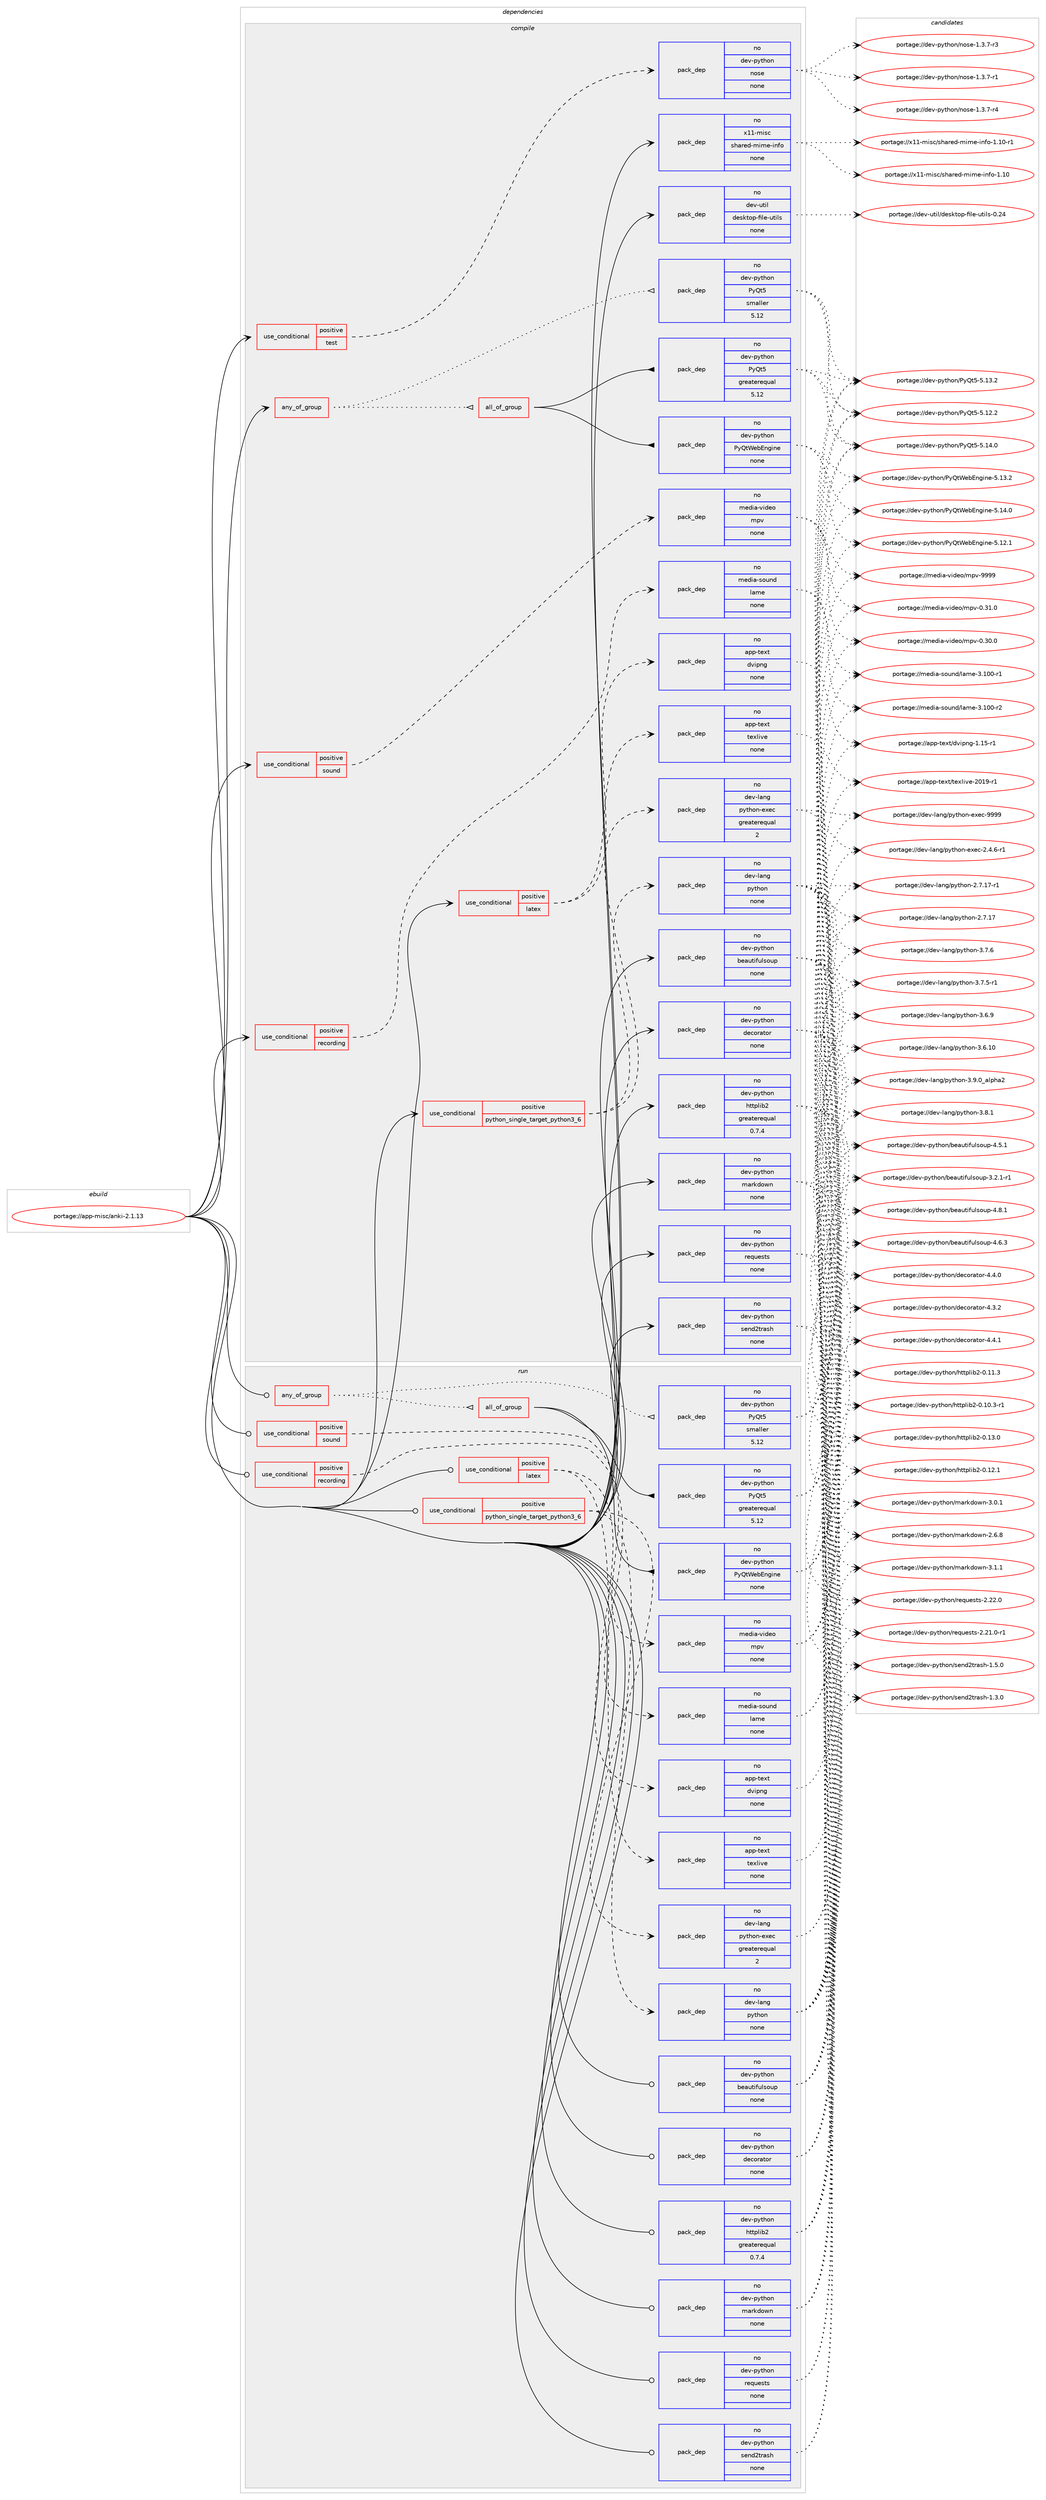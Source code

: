 digraph prolog {

# *************
# Graph options
# *************

newrank=true;
concentrate=true;
compound=true;
graph [rankdir=LR,fontname=Helvetica,fontsize=10,ranksep=1.5];#, ranksep=2.5, nodesep=0.2];
edge  [arrowhead=vee];
node  [fontname=Helvetica,fontsize=10];

# **********
# The ebuild
# **********

subgraph cluster_leftcol {
color=gray;
label=<<i>ebuild</i>>;
id [label="portage://app-misc/anki-2.1.13", color=red, width=4, href="../app-misc/anki-2.1.13.svg"];
}

# ****************
# The dependencies
# ****************

subgraph cluster_midcol {
color=gray;
label=<<i>dependencies</i>>;
subgraph cluster_compile {
fillcolor="#eeeeee";
style=filled;
label=<<i>compile</i>>;
subgraph any7938 {
dependency613610 [label=<<TABLE BORDER="0" CELLBORDER="1" CELLSPACING="0" CELLPADDING="4"><TR><TD CELLPADDING="10">any_of_group</TD></TR></TABLE>>, shape=none, color=red];subgraph all279 {
dependency613611 [label=<<TABLE BORDER="0" CELLBORDER="1" CELLSPACING="0" CELLPADDING="4"><TR><TD CELLPADDING="10">all_of_group</TD></TR></TABLE>>, shape=none, color=red];subgraph pack461697 {
dependency613612 [label=<<TABLE BORDER="0" CELLBORDER="1" CELLSPACING="0" CELLPADDING="4" WIDTH="220"><TR><TD ROWSPAN="6" CELLPADDING="30">pack_dep</TD></TR><TR><TD WIDTH="110">no</TD></TR><TR><TD>dev-python</TD></TR><TR><TD>PyQt5</TD></TR><TR><TD>greaterequal</TD></TR><TR><TD>5.12</TD></TR></TABLE>>, shape=none, color=blue];
}
dependency613611:e -> dependency613612:w [weight=20,style="solid",arrowhead="inv"];
subgraph pack461698 {
dependency613613 [label=<<TABLE BORDER="0" CELLBORDER="1" CELLSPACING="0" CELLPADDING="4" WIDTH="220"><TR><TD ROWSPAN="6" CELLPADDING="30">pack_dep</TD></TR><TR><TD WIDTH="110">no</TD></TR><TR><TD>dev-python</TD></TR><TR><TD>PyQtWebEngine</TD></TR><TR><TD>none</TD></TR><TR><TD></TD></TR></TABLE>>, shape=none, color=blue];
}
dependency613611:e -> dependency613613:w [weight=20,style="solid",arrowhead="inv"];
}
dependency613610:e -> dependency613611:w [weight=20,style="dotted",arrowhead="oinv"];
subgraph pack461699 {
dependency613614 [label=<<TABLE BORDER="0" CELLBORDER="1" CELLSPACING="0" CELLPADDING="4" WIDTH="220"><TR><TD ROWSPAN="6" CELLPADDING="30">pack_dep</TD></TR><TR><TD WIDTH="110">no</TD></TR><TR><TD>dev-python</TD></TR><TR><TD>PyQt5</TD></TR><TR><TD>smaller</TD></TR><TR><TD>5.12</TD></TR></TABLE>>, shape=none, color=blue];
}
dependency613610:e -> dependency613614:w [weight=20,style="dotted",arrowhead="oinv"];
}
id:e -> dependency613610:w [weight=20,style="solid",arrowhead="vee"];
subgraph cond143699 {
dependency613615 [label=<<TABLE BORDER="0" CELLBORDER="1" CELLSPACING="0" CELLPADDING="4"><TR><TD ROWSPAN="3" CELLPADDING="10">use_conditional</TD></TR><TR><TD>positive</TD></TR><TR><TD>latex</TD></TR></TABLE>>, shape=none, color=red];
subgraph pack461700 {
dependency613616 [label=<<TABLE BORDER="0" CELLBORDER="1" CELLSPACING="0" CELLPADDING="4" WIDTH="220"><TR><TD ROWSPAN="6" CELLPADDING="30">pack_dep</TD></TR><TR><TD WIDTH="110">no</TD></TR><TR><TD>app-text</TD></TR><TR><TD>texlive</TD></TR><TR><TD>none</TD></TR><TR><TD></TD></TR></TABLE>>, shape=none, color=blue];
}
dependency613615:e -> dependency613616:w [weight=20,style="dashed",arrowhead="vee"];
subgraph pack461701 {
dependency613617 [label=<<TABLE BORDER="0" CELLBORDER="1" CELLSPACING="0" CELLPADDING="4" WIDTH="220"><TR><TD ROWSPAN="6" CELLPADDING="30">pack_dep</TD></TR><TR><TD WIDTH="110">no</TD></TR><TR><TD>app-text</TD></TR><TR><TD>dvipng</TD></TR><TR><TD>none</TD></TR><TR><TD></TD></TR></TABLE>>, shape=none, color=blue];
}
dependency613615:e -> dependency613617:w [weight=20,style="dashed",arrowhead="vee"];
}
id:e -> dependency613615:w [weight=20,style="solid",arrowhead="vee"];
subgraph cond143700 {
dependency613618 [label=<<TABLE BORDER="0" CELLBORDER="1" CELLSPACING="0" CELLPADDING="4"><TR><TD ROWSPAN="3" CELLPADDING="10">use_conditional</TD></TR><TR><TD>positive</TD></TR><TR><TD>python_single_target_python3_6</TD></TR></TABLE>>, shape=none, color=red];
subgraph pack461702 {
dependency613619 [label=<<TABLE BORDER="0" CELLBORDER="1" CELLSPACING="0" CELLPADDING="4" WIDTH="220"><TR><TD ROWSPAN="6" CELLPADDING="30">pack_dep</TD></TR><TR><TD WIDTH="110">no</TD></TR><TR><TD>dev-lang</TD></TR><TR><TD>python</TD></TR><TR><TD>none</TD></TR><TR><TD></TD></TR></TABLE>>, shape=none, color=blue];
}
dependency613618:e -> dependency613619:w [weight=20,style="dashed",arrowhead="vee"];
subgraph pack461703 {
dependency613620 [label=<<TABLE BORDER="0" CELLBORDER="1" CELLSPACING="0" CELLPADDING="4" WIDTH="220"><TR><TD ROWSPAN="6" CELLPADDING="30">pack_dep</TD></TR><TR><TD WIDTH="110">no</TD></TR><TR><TD>dev-lang</TD></TR><TR><TD>python-exec</TD></TR><TR><TD>greaterequal</TD></TR><TR><TD>2</TD></TR></TABLE>>, shape=none, color=blue];
}
dependency613618:e -> dependency613620:w [weight=20,style="dashed",arrowhead="vee"];
}
id:e -> dependency613618:w [weight=20,style="solid",arrowhead="vee"];
subgraph cond143701 {
dependency613621 [label=<<TABLE BORDER="0" CELLBORDER="1" CELLSPACING="0" CELLPADDING="4"><TR><TD ROWSPAN="3" CELLPADDING="10">use_conditional</TD></TR><TR><TD>positive</TD></TR><TR><TD>recording</TD></TR></TABLE>>, shape=none, color=red];
subgraph pack461704 {
dependency613622 [label=<<TABLE BORDER="0" CELLBORDER="1" CELLSPACING="0" CELLPADDING="4" WIDTH="220"><TR><TD ROWSPAN="6" CELLPADDING="30">pack_dep</TD></TR><TR><TD WIDTH="110">no</TD></TR><TR><TD>media-sound</TD></TR><TR><TD>lame</TD></TR><TR><TD>none</TD></TR><TR><TD></TD></TR></TABLE>>, shape=none, color=blue];
}
dependency613621:e -> dependency613622:w [weight=20,style="dashed",arrowhead="vee"];
}
id:e -> dependency613621:w [weight=20,style="solid",arrowhead="vee"];
subgraph cond143702 {
dependency613623 [label=<<TABLE BORDER="0" CELLBORDER="1" CELLSPACING="0" CELLPADDING="4"><TR><TD ROWSPAN="3" CELLPADDING="10">use_conditional</TD></TR><TR><TD>positive</TD></TR><TR><TD>sound</TD></TR></TABLE>>, shape=none, color=red];
subgraph pack461705 {
dependency613624 [label=<<TABLE BORDER="0" CELLBORDER="1" CELLSPACING="0" CELLPADDING="4" WIDTH="220"><TR><TD ROWSPAN="6" CELLPADDING="30">pack_dep</TD></TR><TR><TD WIDTH="110">no</TD></TR><TR><TD>media-video</TD></TR><TR><TD>mpv</TD></TR><TR><TD>none</TD></TR><TR><TD></TD></TR></TABLE>>, shape=none, color=blue];
}
dependency613623:e -> dependency613624:w [weight=20,style="dashed",arrowhead="vee"];
}
id:e -> dependency613623:w [weight=20,style="solid",arrowhead="vee"];
subgraph cond143703 {
dependency613625 [label=<<TABLE BORDER="0" CELLBORDER="1" CELLSPACING="0" CELLPADDING="4"><TR><TD ROWSPAN="3" CELLPADDING="10">use_conditional</TD></TR><TR><TD>positive</TD></TR><TR><TD>test</TD></TR></TABLE>>, shape=none, color=red];
subgraph pack461706 {
dependency613626 [label=<<TABLE BORDER="0" CELLBORDER="1" CELLSPACING="0" CELLPADDING="4" WIDTH="220"><TR><TD ROWSPAN="6" CELLPADDING="30">pack_dep</TD></TR><TR><TD WIDTH="110">no</TD></TR><TR><TD>dev-python</TD></TR><TR><TD>nose</TD></TR><TR><TD>none</TD></TR><TR><TD></TD></TR></TABLE>>, shape=none, color=blue];
}
dependency613625:e -> dependency613626:w [weight=20,style="dashed",arrowhead="vee"];
}
id:e -> dependency613625:w [weight=20,style="solid",arrowhead="vee"];
subgraph pack461707 {
dependency613627 [label=<<TABLE BORDER="0" CELLBORDER="1" CELLSPACING="0" CELLPADDING="4" WIDTH="220"><TR><TD ROWSPAN="6" CELLPADDING="30">pack_dep</TD></TR><TR><TD WIDTH="110">no</TD></TR><TR><TD>dev-python</TD></TR><TR><TD>beautifulsoup</TD></TR><TR><TD>none</TD></TR><TR><TD></TD></TR></TABLE>>, shape=none, color=blue];
}
id:e -> dependency613627:w [weight=20,style="solid",arrowhead="vee"];
subgraph pack461708 {
dependency613628 [label=<<TABLE BORDER="0" CELLBORDER="1" CELLSPACING="0" CELLPADDING="4" WIDTH="220"><TR><TD ROWSPAN="6" CELLPADDING="30">pack_dep</TD></TR><TR><TD WIDTH="110">no</TD></TR><TR><TD>dev-python</TD></TR><TR><TD>decorator</TD></TR><TR><TD>none</TD></TR><TR><TD></TD></TR></TABLE>>, shape=none, color=blue];
}
id:e -> dependency613628:w [weight=20,style="solid",arrowhead="vee"];
subgraph pack461709 {
dependency613629 [label=<<TABLE BORDER="0" CELLBORDER="1" CELLSPACING="0" CELLPADDING="4" WIDTH="220"><TR><TD ROWSPAN="6" CELLPADDING="30">pack_dep</TD></TR><TR><TD WIDTH="110">no</TD></TR><TR><TD>dev-python</TD></TR><TR><TD>httplib2</TD></TR><TR><TD>greaterequal</TD></TR><TR><TD>0.7.4</TD></TR></TABLE>>, shape=none, color=blue];
}
id:e -> dependency613629:w [weight=20,style="solid",arrowhead="vee"];
subgraph pack461710 {
dependency613630 [label=<<TABLE BORDER="0" CELLBORDER="1" CELLSPACING="0" CELLPADDING="4" WIDTH="220"><TR><TD ROWSPAN="6" CELLPADDING="30">pack_dep</TD></TR><TR><TD WIDTH="110">no</TD></TR><TR><TD>dev-python</TD></TR><TR><TD>markdown</TD></TR><TR><TD>none</TD></TR><TR><TD></TD></TR></TABLE>>, shape=none, color=blue];
}
id:e -> dependency613630:w [weight=20,style="solid",arrowhead="vee"];
subgraph pack461711 {
dependency613631 [label=<<TABLE BORDER="0" CELLBORDER="1" CELLSPACING="0" CELLPADDING="4" WIDTH="220"><TR><TD ROWSPAN="6" CELLPADDING="30">pack_dep</TD></TR><TR><TD WIDTH="110">no</TD></TR><TR><TD>dev-python</TD></TR><TR><TD>requests</TD></TR><TR><TD>none</TD></TR><TR><TD></TD></TR></TABLE>>, shape=none, color=blue];
}
id:e -> dependency613631:w [weight=20,style="solid",arrowhead="vee"];
subgraph pack461712 {
dependency613632 [label=<<TABLE BORDER="0" CELLBORDER="1" CELLSPACING="0" CELLPADDING="4" WIDTH="220"><TR><TD ROWSPAN="6" CELLPADDING="30">pack_dep</TD></TR><TR><TD WIDTH="110">no</TD></TR><TR><TD>dev-python</TD></TR><TR><TD>send2trash</TD></TR><TR><TD>none</TD></TR><TR><TD></TD></TR></TABLE>>, shape=none, color=blue];
}
id:e -> dependency613632:w [weight=20,style="solid",arrowhead="vee"];
subgraph pack461713 {
dependency613633 [label=<<TABLE BORDER="0" CELLBORDER="1" CELLSPACING="0" CELLPADDING="4" WIDTH="220"><TR><TD ROWSPAN="6" CELLPADDING="30">pack_dep</TD></TR><TR><TD WIDTH="110">no</TD></TR><TR><TD>dev-util</TD></TR><TR><TD>desktop-file-utils</TD></TR><TR><TD>none</TD></TR><TR><TD></TD></TR></TABLE>>, shape=none, color=blue];
}
id:e -> dependency613633:w [weight=20,style="solid",arrowhead="vee"];
subgraph pack461714 {
dependency613634 [label=<<TABLE BORDER="0" CELLBORDER="1" CELLSPACING="0" CELLPADDING="4" WIDTH="220"><TR><TD ROWSPAN="6" CELLPADDING="30">pack_dep</TD></TR><TR><TD WIDTH="110">no</TD></TR><TR><TD>x11-misc</TD></TR><TR><TD>shared-mime-info</TD></TR><TR><TD>none</TD></TR><TR><TD></TD></TR></TABLE>>, shape=none, color=blue];
}
id:e -> dependency613634:w [weight=20,style="solid",arrowhead="vee"];
}
subgraph cluster_compileandrun {
fillcolor="#eeeeee";
style=filled;
label=<<i>compile and run</i>>;
}
subgraph cluster_run {
fillcolor="#eeeeee";
style=filled;
label=<<i>run</i>>;
subgraph any7939 {
dependency613635 [label=<<TABLE BORDER="0" CELLBORDER="1" CELLSPACING="0" CELLPADDING="4"><TR><TD CELLPADDING="10">any_of_group</TD></TR></TABLE>>, shape=none, color=red];subgraph all280 {
dependency613636 [label=<<TABLE BORDER="0" CELLBORDER="1" CELLSPACING="0" CELLPADDING="4"><TR><TD CELLPADDING="10">all_of_group</TD></TR></TABLE>>, shape=none, color=red];subgraph pack461715 {
dependency613637 [label=<<TABLE BORDER="0" CELLBORDER="1" CELLSPACING="0" CELLPADDING="4" WIDTH="220"><TR><TD ROWSPAN="6" CELLPADDING="30">pack_dep</TD></TR><TR><TD WIDTH="110">no</TD></TR><TR><TD>dev-python</TD></TR><TR><TD>PyQt5</TD></TR><TR><TD>greaterequal</TD></TR><TR><TD>5.12</TD></TR></TABLE>>, shape=none, color=blue];
}
dependency613636:e -> dependency613637:w [weight=20,style="solid",arrowhead="inv"];
subgraph pack461716 {
dependency613638 [label=<<TABLE BORDER="0" CELLBORDER="1" CELLSPACING="0" CELLPADDING="4" WIDTH="220"><TR><TD ROWSPAN="6" CELLPADDING="30">pack_dep</TD></TR><TR><TD WIDTH="110">no</TD></TR><TR><TD>dev-python</TD></TR><TR><TD>PyQtWebEngine</TD></TR><TR><TD>none</TD></TR><TR><TD></TD></TR></TABLE>>, shape=none, color=blue];
}
dependency613636:e -> dependency613638:w [weight=20,style="solid",arrowhead="inv"];
}
dependency613635:e -> dependency613636:w [weight=20,style="dotted",arrowhead="oinv"];
subgraph pack461717 {
dependency613639 [label=<<TABLE BORDER="0" CELLBORDER="1" CELLSPACING="0" CELLPADDING="4" WIDTH="220"><TR><TD ROWSPAN="6" CELLPADDING="30">pack_dep</TD></TR><TR><TD WIDTH="110">no</TD></TR><TR><TD>dev-python</TD></TR><TR><TD>PyQt5</TD></TR><TR><TD>smaller</TD></TR><TR><TD>5.12</TD></TR></TABLE>>, shape=none, color=blue];
}
dependency613635:e -> dependency613639:w [weight=20,style="dotted",arrowhead="oinv"];
}
id:e -> dependency613635:w [weight=20,style="solid",arrowhead="odot"];
subgraph cond143704 {
dependency613640 [label=<<TABLE BORDER="0" CELLBORDER="1" CELLSPACING="0" CELLPADDING="4"><TR><TD ROWSPAN="3" CELLPADDING="10">use_conditional</TD></TR><TR><TD>positive</TD></TR><TR><TD>latex</TD></TR></TABLE>>, shape=none, color=red];
subgraph pack461718 {
dependency613641 [label=<<TABLE BORDER="0" CELLBORDER="1" CELLSPACING="0" CELLPADDING="4" WIDTH="220"><TR><TD ROWSPAN="6" CELLPADDING="30">pack_dep</TD></TR><TR><TD WIDTH="110">no</TD></TR><TR><TD>app-text</TD></TR><TR><TD>texlive</TD></TR><TR><TD>none</TD></TR><TR><TD></TD></TR></TABLE>>, shape=none, color=blue];
}
dependency613640:e -> dependency613641:w [weight=20,style="dashed",arrowhead="vee"];
subgraph pack461719 {
dependency613642 [label=<<TABLE BORDER="0" CELLBORDER="1" CELLSPACING="0" CELLPADDING="4" WIDTH="220"><TR><TD ROWSPAN="6" CELLPADDING="30">pack_dep</TD></TR><TR><TD WIDTH="110">no</TD></TR><TR><TD>app-text</TD></TR><TR><TD>dvipng</TD></TR><TR><TD>none</TD></TR><TR><TD></TD></TR></TABLE>>, shape=none, color=blue];
}
dependency613640:e -> dependency613642:w [weight=20,style="dashed",arrowhead="vee"];
}
id:e -> dependency613640:w [weight=20,style="solid",arrowhead="odot"];
subgraph cond143705 {
dependency613643 [label=<<TABLE BORDER="0" CELLBORDER="1" CELLSPACING="0" CELLPADDING="4"><TR><TD ROWSPAN="3" CELLPADDING="10">use_conditional</TD></TR><TR><TD>positive</TD></TR><TR><TD>python_single_target_python3_6</TD></TR></TABLE>>, shape=none, color=red];
subgraph pack461720 {
dependency613644 [label=<<TABLE BORDER="0" CELLBORDER="1" CELLSPACING="0" CELLPADDING="4" WIDTH="220"><TR><TD ROWSPAN="6" CELLPADDING="30">pack_dep</TD></TR><TR><TD WIDTH="110">no</TD></TR><TR><TD>dev-lang</TD></TR><TR><TD>python</TD></TR><TR><TD>none</TD></TR><TR><TD></TD></TR></TABLE>>, shape=none, color=blue];
}
dependency613643:e -> dependency613644:w [weight=20,style="dashed",arrowhead="vee"];
subgraph pack461721 {
dependency613645 [label=<<TABLE BORDER="0" CELLBORDER="1" CELLSPACING="0" CELLPADDING="4" WIDTH="220"><TR><TD ROWSPAN="6" CELLPADDING="30">pack_dep</TD></TR><TR><TD WIDTH="110">no</TD></TR><TR><TD>dev-lang</TD></TR><TR><TD>python-exec</TD></TR><TR><TD>greaterequal</TD></TR><TR><TD>2</TD></TR></TABLE>>, shape=none, color=blue];
}
dependency613643:e -> dependency613645:w [weight=20,style="dashed",arrowhead="vee"];
}
id:e -> dependency613643:w [weight=20,style="solid",arrowhead="odot"];
subgraph cond143706 {
dependency613646 [label=<<TABLE BORDER="0" CELLBORDER="1" CELLSPACING="0" CELLPADDING="4"><TR><TD ROWSPAN="3" CELLPADDING="10">use_conditional</TD></TR><TR><TD>positive</TD></TR><TR><TD>recording</TD></TR></TABLE>>, shape=none, color=red];
subgraph pack461722 {
dependency613647 [label=<<TABLE BORDER="0" CELLBORDER="1" CELLSPACING="0" CELLPADDING="4" WIDTH="220"><TR><TD ROWSPAN="6" CELLPADDING="30">pack_dep</TD></TR><TR><TD WIDTH="110">no</TD></TR><TR><TD>media-sound</TD></TR><TR><TD>lame</TD></TR><TR><TD>none</TD></TR><TR><TD></TD></TR></TABLE>>, shape=none, color=blue];
}
dependency613646:e -> dependency613647:w [weight=20,style="dashed",arrowhead="vee"];
}
id:e -> dependency613646:w [weight=20,style="solid",arrowhead="odot"];
subgraph cond143707 {
dependency613648 [label=<<TABLE BORDER="0" CELLBORDER="1" CELLSPACING="0" CELLPADDING="4"><TR><TD ROWSPAN="3" CELLPADDING="10">use_conditional</TD></TR><TR><TD>positive</TD></TR><TR><TD>sound</TD></TR></TABLE>>, shape=none, color=red];
subgraph pack461723 {
dependency613649 [label=<<TABLE BORDER="0" CELLBORDER="1" CELLSPACING="0" CELLPADDING="4" WIDTH="220"><TR><TD ROWSPAN="6" CELLPADDING="30">pack_dep</TD></TR><TR><TD WIDTH="110">no</TD></TR><TR><TD>media-video</TD></TR><TR><TD>mpv</TD></TR><TR><TD>none</TD></TR><TR><TD></TD></TR></TABLE>>, shape=none, color=blue];
}
dependency613648:e -> dependency613649:w [weight=20,style="dashed",arrowhead="vee"];
}
id:e -> dependency613648:w [weight=20,style="solid",arrowhead="odot"];
subgraph pack461724 {
dependency613650 [label=<<TABLE BORDER="0" CELLBORDER="1" CELLSPACING="0" CELLPADDING="4" WIDTH="220"><TR><TD ROWSPAN="6" CELLPADDING="30">pack_dep</TD></TR><TR><TD WIDTH="110">no</TD></TR><TR><TD>dev-python</TD></TR><TR><TD>beautifulsoup</TD></TR><TR><TD>none</TD></TR><TR><TD></TD></TR></TABLE>>, shape=none, color=blue];
}
id:e -> dependency613650:w [weight=20,style="solid",arrowhead="odot"];
subgraph pack461725 {
dependency613651 [label=<<TABLE BORDER="0" CELLBORDER="1" CELLSPACING="0" CELLPADDING="4" WIDTH="220"><TR><TD ROWSPAN="6" CELLPADDING="30">pack_dep</TD></TR><TR><TD WIDTH="110">no</TD></TR><TR><TD>dev-python</TD></TR><TR><TD>decorator</TD></TR><TR><TD>none</TD></TR><TR><TD></TD></TR></TABLE>>, shape=none, color=blue];
}
id:e -> dependency613651:w [weight=20,style="solid",arrowhead="odot"];
subgraph pack461726 {
dependency613652 [label=<<TABLE BORDER="0" CELLBORDER="1" CELLSPACING="0" CELLPADDING="4" WIDTH="220"><TR><TD ROWSPAN="6" CELLPADDING="30">pack_dep</TD></TR><TR><TD WIDTH="110">no</TD></TR><TR><TD>dev-python</TD></TR><TR><TD>httplib2</TD></TR><TR><TD>greaterequal</TD></TR><TR><TD>0.7.4</TD></TR></TABLE>>, shape=none, color=blue];
}
id:e -> dependency613652:w [weight=20,style="solid",arrowhead="odot"];
subgraph pack461727 {
dependency613653 [label=<<TABLE BORDER="0" CELLBORDER="1" CELLSPACING="0" CELLPADDING="4" WIDTH="220"><TR><TD ROWSPAN="6" CELLPADDING="30">pack_dep</TD></TR><TR><TD WIDTH="110">no</TD></TR><TR><TD>dev-python</TD></TR><TR><TD>markdown</TD></TR><TR><TD>none</TD></TR><TR><TD></TD></TR></TABLE>>, shape=none, color=blue];
}
id:e -> dependency613653:w [weight=20,style="solid",arrowhead="odot"];
subgraph pack461728 {
dependency613654 [label=<<TABLE BORDER="0" CELLBORDER="1" CELLSPACING="0" CELLPADDING="4" WIDTH="220"><TR><TD ROWSPAN="6" CELLPADDING="30">pack_dep</TD></TR><TR><TD WIDTH="110">no</TD></TR><TR><TD>dev-python</TD></TR><TR><TD>requests</TD></TR><TR><TD>none</TD></TR><TR><TD></TD></TR></TABLE>>, shape=none, color=blue];
}
id:e -> dependency613654:w [weight=20,style="solid",arrowhead="odot"];
subgraph pack461729 {
dependency613655 [label=<<TABLE BORDER="0" CELLBORDER="1" CELLSPACING="0" CELLPADDING="4" WIDTH="220"><TR><TD ROWSPAN="6" CELLPADDING="30">pack_dep</TD></TR><TR><TD WIDTH="110">no</TD></TR><TR><TD>dev-python</TD></TR><TR><TD>send2trash</TD></TR><TR><TD>none</TD></TR><TR><TD></TD></TR></TABLE>>, shape=none, color=blue];
}
id:e -> dependency613655:w [weight=20,style="solid",arrowhead="odot"];
}
}

# **************
# The candidates
# **************

subgraph cluster_choices {
rank=same;
color=gray;
label=<<i>candidates</i>>;

subgraph choice461697 {
color=black;
nodesep=1;
choice100101118451121211161041111104780121811165345534649524648 [label="portage://dev-python/PyQt5-5.14.0", color=red, width=4,href="../dev-python/PyQt5-5.14.0.svg"];
choice100101118451121211161041111104780121811165345534649514650 [label="portage://dev-python/PyQt5-5.13.2", color=red, width=4,href="../dev-python/PyQt5-5.13.2.svg"];
choice100101118451121211161041111104780121811165345534649504650 [label="portage://dev-python/PyQt5-5.12.2", color=red, width=4,href="../dev-python/PyQt5-5.12.2.svg"];
dependency613612:e -> choice100101118451121211161041111104780121811165345534649524648:w [style=dotted,weight="100"];
dependency613612:e -> choice100101118451121211161041111104780121811165345534649514650:w [style=dotted,weight="100"];
dependency613612:e -> choice100101118451121211161041111104780121811165345534649504650:w [style=dotted,weight="100"];
}
subgraph choice461698 {
color=black;
nodesep=1;
choice1001011184511212111610411111047801218111687101986911010310511010145534649524648 [label="portage://dev-python/PyQtWebEngine-5.14.0", color=red, width=4,href="../dev-python/PyQtWebEngine-5.14.0.svg"];
choice1001011184511212111610411111047801218111687101986911010310511010145534649514650 [label="portage://dev-python/PyQtWebEngine-5.13.2", color=red, width=4,href="../dev-python/PyQtWebEngine-5.13.2.svg"];
choice1001011184511212111610411111047801218111687101986911010310511010145534649504649 [label="portage://dev-python/PyQtWebEngine-5.12.1", color=red, width=4,href="../dev-python/PyQtWebEngine-5.12.1.svg"];
dependency613613:e -> choice1001011184511212111610411111047801218111687101986911010310511010145534649524648:w [style=dotted,weight="100"];
dependency613613:e -> choice1001011184511212111610411111047801218111687101986911010310511010145534649514650:w [style=dotted,weight="100"];
dependency613613:e -> choice1001011184511212111610411111047801218111687101986911010310511010145534649504649:w [style=dotted,weight="100"];
}
subgraph choice461699 {
color=black;
nodesep=1;
choice100101118451121211161041111104780121811165345534649524648 [label="portage://dev-python/PyQt5-5.14.0", color=red, width=4,href="../dev-python/PyQt5-5.14.0.svg"];
choice100101118451121211161041111104780121811165345534649514650 [label="portage://dev-python/PyQt5-5.13.2", color=red, width=4,href="../dev-python/PyQt5-5.13.2.svg"];
choice100101118451121211161041111104780121811165345534649504650 [label="portage://dev-python/PyQt5-5.12.2", color=red, width=4,href="../dev-python/PyQt5-5.12.2.svg"];
dependency613614:e -> choice100101118451121211161041111104780121811165345534649524648:w [style=dotted,weight="100"];
dependency613614:e -> choice100101118451121211161041111104780121811165345534649514650:w [style=dotted,weight="100"];
dependency613614:e -> choice100101118451121211161041111104780121811165345534649504650:w [style=dotted,weight="100"];
}
subgraph choice461700 {
color=black;
nodesep=1;
choice97112112451161011201164711610112010810511810145504849574511449 [label="portage://app-text/texlive-2019-r1", color=red, width=4,href="../app-text/texlive-2019-r1.svg"];
dependency613616:e -> choice97112112451161011201164711610112010810511810145504849574511449:w [style=dotted,weight="100"];
}
subgraph choice461701 {
color=black;
nodesep=1;
choice97112112451161011201164710011810511211010345494649534511449 [label="portage://app-text/dvipng-1.15-r1", color=red, width=4,href="../app-text/dvipng-1.15-r1.svg"];
dependency613617:e -> choice97112112451161011201164710011810511211010345494649534511449:w [style=dotted,weight="100"];
}
subgraph choice461702 {
color=black;
nodesep=1;
choice10010111845108971101034711212111610411111045514657464895971081121049750 [label="portage://dev-lang/python-3.9.0_alpha2", color=red, width=4,href="../dev-lang/python-3.9.0_alpha2.svg"];
choice100101118451089711010347112121116104111110455146564649 [label="portage://dev-lang/python-3.8.1", color=red, width=4,href="../dev-lang/python-3.8.1.svg"];
choice100101118451089711010347112121116104111110455146554654 [label="portage://dev-lang/python-3.7.6", color=red, width=4,href="../dev-lang/python-3.7.6.svg"];
choice1001011184510897110103471121211161041111104551465546534511449 [label="portage://dev-lang/python-3.7.5-r1", color=red, width=4,href="../dev-lang/python-3.7.5-r1.svg"];
choice100101118451089711010347112121116104111110455146544657 [label="portage://dev-lang/python-3.6.9", color=red, width=4,href="../dev-lang/python-3.6.9.svg"];
choice10010111845108971101034711212111610411111045514654464948 [label="portage://dev-lang/python-3.6.10", color=red, width=4,href="../dev-lang/python-3.6.10.svg"];
choice100101118451089711010347112121116104111110455046554649554511449 [label="portage://dev-lang/python-2.7.17-r1", color=red, width=4,href="../dev-lang/python-2.7.17-r1.svg"];
choice10010111845108971101034711212111610411111045504655464955 [label="portage://dev-lang/python-2.7.17", color=red, width=4,href="../dev-lang/python-2.7.17.svg"];
dependency613619:e -> choice10010111845108971101034711212111610411111045514657464895971081121049750:w [style=dotted,weight="100"];
dependency613619:e -> choice100101118451089711010347112121116104111110455146564649:w [style=dotted,weight="100"];
dependency613619:e -> choice100101118451089711010347112121116104111110455146554654:w [style=dotted,weight="100"];
dependency613619:e -> choice1001011184510897110103471121211161041111104551465546534511449:w [style=dotted,weight="100"];
dependency613619:e -> choice100101118451089711010347112121116104111110455146544657:w [style=dotted,weight="100"];
dependency613619:e -> choice10010111845108971101034711212111610411111045514654464948:w [style=dotted,weight="100"];
dependency613619:e -> choice100101118451089711010347112121116104111110455046554649554511449:w [style=dotted,weight="100"];
dependency613619:e -> choice10010111845108971101034711212111610411111045504655464955:w [style=dotted,weight="100"];
}
subgraph choice461703 {
color=black;
nodesep=1;
choice10010111845108971101034711212111610411111045101120101994557575757 [label="portage://dev-lang/python-exec-9999", color=red, width=4,href="../dev-lang/python-exec-9999.svg"];
choice10010111845108971101034711212111610411111045101120101994550465246544511449 [label="portage://dev-lang/python-exec-2.4.6-r1", color=red, width=4,href="../dev-lang/python-exec-2.4.6-r1.svg"];
dependency613620:e -> choice10010111845108971101034711212111610411111045101120101994557575757:w [style=dotted,weight="100"];
dependency613620:e -> choice10010111845108971101034711212111610411111045101120101994550465246544511449:w [style=dotted,weight="100"];
}
subgraph choice461704 {
color=black;
nodesep=1;
choice109101100105974511511111711010047108971091014551464948484511450 [label="portage://media-sound/lame-3.100-r2", color=red, width=4,href="../media-sound/lame-3.100-r2.svg"];
choice109101100105974511511111711010047108971091014551464948484511449 [label="portage://media-sound/lame-3.100-r1", color=red, width=4,href="../media-sound/lame-3.100-r1.svg"];
dependency613622:e -> choice109101100105974511511111711010047108971091014551464948484511450:w [style=dotted,weight="100"];
dependency613622:e -> choice109101100105974511511111711010047108971091014551464948484511449:w [style=dotted,weight="100"];
}
subgraph choice461705 {
color=black;
nodesep=1;
choice1091011001059745118105100101111471091121184557575757 [label="portage://media-video/mpv-9999", color=red, width=4,href="../media-video/mpv-9999.svg"];
choice10910110010597451181051001011114710911211845484651494648 [label="portage://media-video/mpv-0.31.0", color=red, width=4,href="../media-video/mpv-0.31.0.svg"];
choice10910110010597451181051001011114710911211845484651484648 [label="portage://media-video/mpv-0.30.0", color=red, width=4,href="../media-video/mpv-0.30.0.svg"];
dependency613624:e -> choice1091011001059745118105100101111471091121184557575757:w [style=dotted,weight="100"];
dependency613624:e -> choice10910110010597451181051001011114710911211845484651494648:w [style=dotted,weight="100"];
dependency613624:e -> choice10910110010597451181051001011114710911211845484651484648:w [style=dotted,weight="100"];
}
subgraph choice461706 {
color=black;
nodesep=1;
choice10010111845112121116104111110471101111151014549465146554511452 [label="portage://dev-python/nose-1.3.7-r4", color=red, width=4,href="../dev-python/nose-1.3.7-r4.svg"];
choice10010111845112121116104111110471101111151014549465146554511451 [label="portage://dev-python/nose-1.3.7-r3", color=red, width=4,href="../dev-python/nose-1.3.7-r3.svg"];
choice10010111845112121116104111110471101111151014549465146554511449 [label="portage://dev-python/nose-1.3.7-r1", color=red, width=4,href="../dev-python/nose-1.3.7-r1.svg"];
dependency613626:e -> choice10010111845112121116104111110471101111151014549465146554511452:w [style=dotted,weight="100"];
dependency613626:e -> choice10010111845112121116104111110471101111151014549465146554511451:w [style=dotted,weight="100"];
dependency613626:e -> choice10010111845112121116104111110471101111151014549465146554511449:w [style=dotted,weight="100"];
}
subgraph choice461707 {
color=black;
nodesep=1;
choice10010111845112121116104111110479810197117116105102117108115111117112455246564649 [label="portage://dev-python/beautifulsoup-4.8.1", color=red, width=4,href="../dev-python/beautifulsoup-4.8.1.svg"];
choice10010111845112121116104111110479810197117116105102117108115111117112455246544651 [label="portage://dev-python/beautifulsoup-4.6.3", color=red, width=4,href="../dev-python/beautifulsoup-4.6.3.svg"];
choice10010111845112121116104111110479810197117116105102117108115111117112455246534649 [label="portage://dev-python/beautifulsoup-4.5.1", color=red, width=4,href="../dev-python/beautifulsoup-4.5.1.svg"];
choice100101118451121211161041111104798101971171161051021171081151111171124551465046494511449 [label="portage://dev-python/beautifulsoup-3.2.1-r1", color=red, width=4,href="../dev-python/beautifulsoup-3.2.1-r1.svg"];
dependency613627:e -> choice10010111845112121116104111110479810197117116105102117108115111117112455246564649:w [style=dotted,weight="100"];
dependency613627:e -> choice10010111845112121116104111110479810197117116105102117108115111117112455246544651:w [style=dotted,weight="100"];
dependency613627:e -> choice10010111845112121116104111110479810197117116105102117108115111117112455246534649:w [style=dotted,weight="100"];
dependency613627:e -> choice100101118451121211161041111104798101971171161051021171081151111171124551465046494511449:w [style=dotted,weight="100"];
}
subgraph choice461708 {
color=black;
nodesep=1;
choice10010111845112121116104111110471001019911111497116111114455246524649 [label="portage://dev-python/decorator-4.4.1", color=red, width=4,href="../dev-python/decorator-4.4.1.svg"];
choice10010111845112121116104111110471001019911111497116111114455246524648 [label="portage://dev-python/decorator-4.4.0", color=red, width=4,href="../dev-python/decorator-4.4.0.svg"];
choice10010111845112121116104111110471001019911111497116111114455246514650 [label="portage://dev-python/decorator-4.3.2", color=red, width=4,href="../dev-python/decorator-4.3.2.svg"];
dependency613628:e -> choice10010111845112121116104111110471001019911111497116111114455246524649:w [style=dotted,weight="100"];
dependency613628:e -> choice10010111845112121116104111110471001019911111497116111114455246524648:w [style=dotted,weight="100"];
dependency613628:e -> choice10010111845112121116104111110471001019911111497116111114455246514650:w [style=dotted,weight="100"];
}
subgraph choice461709 {
color=black;
nodesep=1;
choice1001011184511212111610411111047104116116112108105985045484649514648 [label="portage://dev-python/httplib2-0.13.0", color=red, width=4,href="../dev-python/httplib2-0.13.0.svg"];
choice1001011184511212111610411111047104116116112108105985045484649504649 [label="portage://dev-python/httplib2-0.12.1", color=red, width=4,href="../dev-python/httplib2-0.12.1.svg"];
choice1001011184511212111610411111047104116116112108105985045484649494651 [label="portage://dev-python/httplib2-0.11.3", color=red, width=4,href="../dev-python/httplib2-0.11.3.svg"];
choice10010111845112121116104111110471041161161121081059850454846494846514511449 [label="portage://dev-python/httplib2-0.10.3-r1", color=red, width=4,href="../dev-python/httplib2-0.10.3-r1.svg"];
dependency613629:e -> choice1001011184511212111610411111047104116116112108105985045484649514648:w [style=dotted,weight="100"];
dependency613629:e -> choice1001011184511212111610411111047104116116112108105985045484649504649:w [style=dotted,weight="100"];
dependency613629:e -> choice1001011184511212111610411111047104116116112108105985045484649494651:w [style=dotted,weight="100"];
dependency613629:e -> choice10010111845112121116104111110471041161161121081059850454846494846514511449:w [style=dotted,weight="100"];
}
subgraph choice461710 {
color=black;
nodesep=1;
choice100101118451121211161041111104710997114107100111119110455146494649 [label="portage://dev-python/markdown-3.1.1", color=red, width=4,href="../dev-python/markdown-3.1.1.svg"];
choice100101118451121211161041111104710997114107100111119110455146484649 [label="portage://dev-python/markdown-3.0.1", color=red, width=4,href="../dev-python/markdown-3.0.1.svg"];
choice100101118451121211161041111104710997114107100111119110455046544656 [label="portage://dev-python/markdown-2.6.8", color=red, width=4,href="../dev-python/markdown-2.6.8.svg"];
dependency613630:e -> choice100101118451121211161041111104710997114107100111119110455146494649:w [style=dotted,weight="100"];
dependency613630:e -> choice100101118451121211161041111104710997114107100111119110455146484649:w [style=dotted,weight="100"];
dependency613630:e -> choice100101118451121211161041111104710997114107100111119110455046544656:w [style=dotted,weight="100"];
}
subgraph choice461711 {
color=black;
nodesep=1;
choice100101118451121211161041111104711410111311710111511611545504650504648 [label="portage://dev-python/requests-2.22.0", color=red, width=4,href="../dev-python/requests-2.22.0.svg"];
choice1001011184511212111610411111047114101113117101115116115455046504946484511449 [label="portage://dev-python/requests-2.21.0-r1", color=red, width=4,href="../dev-python/requests-2.21.0-r1.svg"];
dependency613631:e -> choice100101118451121211161041111104711410111311710111511611545504650504648:w [style=dotted,weight="100"];
dependency613631:e -> choice1001011184511212111610411111047114101113117101115116115455046504946484511449:w [style=dotted,weight="100"];
}
subgraph choice461712 {
color=black;
nodesep=1;
choice10010111845112121116104111110471151011101005011611497115104454946534648 [label="portage://dev-python/send2trash-1.5.0", color=red, width=4,href="../dev-python/send2trash-1.5.0.svg"];
choice10010111845112121116104111110471151011101005011611497115104454946514648 [label="portage://dev-python/send2trash-1.3.0", color=red, width=4,href="../dev-python/send2trash-1.3.0.svg"];
dependency613632:e -> choice10010111845112121116104111110471151011101005011611497115104454946534648:w [style=dotted,weight="100"];
dependency613632:e -> choice10010111845112121116104111110471151011101005011611497115104454946514648:w [style=dotted,weight="100"];
}
subgraph choice461713 {
color=black;
nodesep=1;
choice100101118451171161051084710010111510711611111245102105108101451171161051081154548465052 [label="portage://dev-util/desktop-file-utils-0.24", color=red, width=4,href="../dev-util/desktop-file-utils-0.24.svg"];
dependency613633:e -> choice100101118451171161051084710010111510711611111245102105108101451171161051081154548465052:w [style=dotted,weight="100"];
}
subgraph choice461714 {
color=black;
nodesep=1;
choice120494945109105115994711510497114101100451091051091014510511010211145494649484511449 [label="portage://x11-misc/shared-mime-info-1.10-r1", color=red, width=4,href="../x11-misc/shared-mime-info-1.10-r1.svg"];
choice12049494510910511599471151049711410110045109105109101451051101021114549464948 [label="portage://x11-misc/shared-mime-info-1.10", color=red, width=4,href="../x11-misc/shared-mime-info-1.10.svg"];
dependency613634:e -> choice120494945109105115994711510497114101100451091051091014510511010211145494649484511449:w [style=dotted,weight="100"];
dependency613634:e -> choice12049494510910511599471151049711410110045109105109101451051101021114549464948:w [style=dotted,weight="100"];
}
subgraph choice461715 {
color=black;
nodesep=1;
choice100101118451121211161041111104780121811165345534649524648 [label="portage://dev-python/PyQt5-5.14.0", color=red, width=4,href="../dev-python/PyQt5-5.14.0.svg"];
choice100101118451121211161041111104780121811165345534649514650 [label="portage://dev-python/PyQt5-5.13.2", color=red, width=4,href="../dev-python/PyQt5-5.13.2.svg"];
choice100101118451121211161041111104780121811165345534649504650 [label="portage://dev-python/PyQt5-5.12.2", color=red, width=4,href="../dev-python/PyQt5-5.12.2.svg"];
dependency613637:e -> choice100101118451121211161041111104780121811165345534649524648:w [style=dotted,weight="100"];
dependency613637:e -> choice100101118451121211161041111104780121811165345534649514650:w [style=dotted,weight="100"];
dependency613637:e -> choice100101118451121211161041111104780121811165345534649504650:w [style=dotted,weight="100"];
}
subgraph choice461716 {
color=black;
nodesep=1;
choice1001011184511212111610411111047801218111687101986911010310511010145534649524648 [label="portage://dev-python/PyQtWebEngine-5.14.0", color=red, width=4,href="../dev-python/PyQtWebEngine-5.14.0.svg"];
choice1001011184511212111610411111047801218111687101986911010310511010145534649514650 [label="portage://dev-python/PyQtWebEngine-5.13.2", color=red, width=4,href="../dev-python/PyQtWebEngine-5.13.2.svg"];
choice1001011184511212111610411111047801218111687101986911010310511010145534649504649 [label="portage://dev-python/PyQtWebEngine-5.12.1", color=red, width=4,href="../dev-python/PyQtWebEngine-5.12.1.svg"];
dependency613638:e -> choice1001011184511212111610411111047801218111687101986911010310511010145534649524648:w [style=dotted,weight="100"];
dependency613638:e -> choice1001011184511212111610411111047801218111687101986911010310511010145534649514650:w [style=dotted,weight="100"];
dependency613638:e -> choice1001011184511212111610411111047801218111687101986911010310511010145534649504649:w [style=dotted,weight="100"];
}
subgraph choice461717 {
color=black;
nodesep=1;
choice100101118451121211161041111104780121811165345534649524648 [label="portage://dev-python/PyQt5-5.14.0", color=red, width=4,href="../dev-python/PyQt5-5.14.0.svg"];
choice100101118451121211161041111104780121811165345534649514650 [label="portage://dev-python/PyQt5-5.13.2", color=red, width=4,href="../dev-python/PyQt5-5.13.2.svg"];
choice100101118451121211161041111104780121811165345534649504650 [label="portage://dev-python/PyQt5-5.12.2", color=red, width=4,href="../dev-python/PyQt5-5.12.2.svg"];
dependency613639:e -> choice100101118451121211161041111104780121811165345534649524648:w [style=dotted,weight="100"];
dependency613639:e -> choice100101118451121211161041111104780121811165345534649514650:w [style=dotted,weight="100"];
dependency613639:e -> choice100101118451121211161041111104780121811165345534649504650:w [style=dotted,weight="100"];
}
subgraph choice461718 {
color=black;
nodesep=1;
choice97112112451161011201164711610112010810511810145504849574511449 [label="portage://app-text/texlive-2019-r1", color=red, width=4,href="../app-text/texlive-2019-r1.svg"];
dependency613641:e -> choice97112112451161011201164711610112010810511810145504849574511449:w [style=dotted,weight="100"];
}
subgraph choice461719 {
color=black;
nodesep=1;
choice97112112451161011201164710011810511211010345494649534511449 [label="portage://app-text/dvipng-1.15-r1", color=red, width=4,href="../app-text/dvipng-1.15-r1.svg"];
dependency613642:e -> choice97112112451161011201164710011810511211010345494649534511449:w [style=dotted,weight="100"];
}
subgraph choice461720 {
color=black;
nodesep=1;
choice10010111845108971101034711212111610411111045514657464895971081121049750 [label="portage://dev-lang/python-3.9.0_alpha2", color=red, width=4,href="../dev-lang/python-3.9.0_alpha2.svg"];
choice100101118451089711010347112121116104111110455146564649 [label="portage://dev-lang/python-3.8.1", color=red, width=4,href="../dev-lang/python-3.8.1.svg"];
choice100101118451089711010347112121116104111110455146554654 [label="portage://dev-lang/python-3.7.6", color=red, width=4,href="../dev-lang/python-3.7.6.svg"];
choice1001011184510897110103471121211161041111104551465546534511449 [label="portage://dev-lang/python-3.7.5-r1", color=red, width=4,href="../dev-lang/python-3.7.5-r1.svg"];
choice100101118451089711010347112121116104111110455146544657 [label="portage://dev-lang/python-3.6.9", color=red, width=4,href="../dev-lang/python-3.6.9.svg"];
choice10010111845108971101034711212111610411111045514654464948 [label="portage://dev-lang/python-3.6.10", color=red, width=4,href="../dev-lang/python-3.6.10.svg"];
choice100101118451089711010347112121116104111110455046554649554511449 [label="portage://dev-lang/python-2.7.17-r1", color=red, width=4,href="../dev-lang/python-2.7.17-r1.svg"];
choice10010111845108971101034711212111610411111045504655464955 [label="portage://dev-lang/python-2.7.17", color=red, width=4,href="../dev-lang/python-2.7.17.svg"];
dependency613644:e -> choice10010111845108971101034711212111610411111045514657464895971081121049750:w [style=dotted,weight="100"];
dependency613644:e -> choice100101118451089711010347112121116104111110455146564649:w [style=dotted,weight="100"];
dependency613644:e -> choice100101118451089711010347112121116104111110455146554654:w [style=dotted,weight="100"];
dependency613644:e -> choice1001011184510897110103471121211161041111104551465546534511449:w [style=dotted,weight="100"];
dependency613644:e -> choice100101118451089711010347112121116104111110455146544657:w [style=dotted,weight="100"];
dependency613644:e -> choice10010111845108971101034711212111610411111045514654464948:w [style=dotted,weight="100"];
dependency613644:e -> choice100101118451089711010347112121116104111110455046554649554511449:w [style=dotted,weight="100"];
dependency613644:e -> choice10010111845108971101034711212111610411111045504655464955:w [style=dotted,weight="100"];
}
subgraph choice461721 {
color=black;
nodesep=1;
choice10010111845108971101034711212111610411111045101120101994557575757 [label="portage://dev-lang/python-exec-9999", color=red, width=4,href="../dev-lang/python-exec-9999.svg"];
choice10010111845108971101034711212111610411111045101120101994550465246544511449 [label="portage://dev-lang/python-exec-2.4.6-r1", color=red, width=4,href="../dev-lang/python-exec-2.4.6-r1.svg"];
dependency613645:e -> choice10010111845108971101034711212111610411111045101120101994557575757:w [style=dotted,weight="100"];
dependency613645:e -> choice10010111845108971101034711212111610411111045101120101994550465246544511449:w [style=dotted,weight="100"];
}
subgraph choice461722 {
color=black;
nodesep=1;
choice109101100105974511511111711010047108971091014551464948484511450 [label="portage://media-sound/lame-3.100-r2", color=red, width=4,href="../media-sound/lame-3.100-r2.svg"];
choice109101100105974511511111711010047108971091014551464948484511449 [label="portage://media-sound/lame-3.100-r1", color=red, width=4,href="../media-sound/lame-3.100-r1.svg"];
dependency613647:e -> choice109101100105974511511111711010047108971091014551464948484511450:w [style=dotted,weight="100"];
dependency613647:e -> choice109101100105974511511111711010047108971091014551464948484511449:w [style=dotted,weight="100"];
}
subgraph choice461723 {
color=black;
nodesep=1;
choice1091011001059745118105100101111471091121184557575757 [label="portage://media-video/mpv-9999", color=red, width=4,href="../media-video/mpv-9999.svg"];
choice10910110010597451181051001011114710911211845484651494648 [label="portage://media-video/mpv-0.31.0", color=red, width=4,href="../media-video/mpv-0.31.0.svg"];
choice10910110010597451181051001011114710911211845484651484648 [label="portage://media-video/mpv-0.30.0", color=red, width=4,href="../media-video/mpv-0.30.0.svg"];
dependency613649:e -> choice1091011001059745118105100101111471091121184557575757:w [style=dotted,weight="100"];
dependency613649:e -> choice10910110010597451181051001011114710911211845484651494648:w [style=dotted,weight="100"];
dependency613649:e -> choice10910110010597451181051001011114710911211845484651484648:w [style=dotted,weight="100"];
}
subgraph choice461724 {
color=black;
nodesep=1;
choice10010111845112121116104111110479810197117116105102117108115111117112455246564649 [label="portage://dev-python/beautifulsoup-4.8.1", color=red, width=4,href="../dev-python/beautifulsoup-4.8.1.svg"];
choice10010111845112121116104111110479810197117116105102117108115111117112455246544651 [label="portage://dev-python/beautifulsoup-4.6.3", color=red, width=4,href="../dev-python/beautifulsoup-4.6.3.svg"];
choice10010111845112121116104111110479810197117116105102117108115111117112455246534649 [label="portage://dev-python/beautifulsoup-4.5.1", color=red, width=4,href="../dev-python/beautifulsoup-4.5.1.svg"];
choice100101118451121211161041111104798101971171161051021171081151111171124551465046494511449 [label="portage://dev-python/beautifulsoup-3.2.1-r1", color=red, width=4,href="../dev-python/beautifulsoup-3.2.1-r1.svg"];
dependency613650:e -> choice10010111845112121116104111110479810197117116105102117108115111117112455246564649:w [style=dotted,weight="100"];
dependency613650:e -> choice10010111845112121116104111110479810197117116105102117108115111117112455246544651:w [style=dotted,weight="100"];
dependency613650:e -> choice10010111845112121116104111110479810197117116105102117108115111117112455246534649:w [style=dotted,weight="100"];
dependency613650:e -> choice100101118451121211161041111104798101971171161051021171081151111171124551465046494511449:w [style=dotted,weight="100"];
}
subgraph choice461725 {
color=black;
nodesep=1;
choice10010111845112121116104111110471001019911111497116111114455246524649 [label="portage://dev-python/decorator-4.4.1", color=red, width=4,href="../dev-python/decorator-4.4.1.svg"];
choice10010111845112121116104111110471001019911111497116111114455246524648 [label="portage://dev-python/decorator-4.4.0", color=red, width=4,href="../dev-python/decorator-4.4.0.svg"];
choice10010111845112121116104111110471001019911111497116111114455246514650 [label="portage://dev-python/decorator-4.3.2", color=red, width=4,href="../dev-python/decorator-4.3.2.svg"];
dependency613651:e -> choice10010111845112121116104111110471001019911111497116111114455246524649:w [style=dotted,weight="100"];
dependency613651:e -> choice10010111845112121116104111110471001019911111497116111114455246524648:w [style=dotted,weight="100"];
dependency613651:e -> choice10010111845112121116104111110471001019911111497116111114455246514650:w [style=dotted,weight="100"];
}
subgraph choice461726 {
color=black;
nodesep=1;
choice1001011184511212111610411111047104116116112108105985045484649514648 [label="portage://dev-python/httplib2-0.13.0", color=red, width=4,href="../dev-python/httplib2-0.13.0.svg"];
choice1001011184511212111610411111047104116116112108105985045484649504649 [label="portage://dev-python/httplib2-0.12.1", color=red, width=4,href="../dev-python/httplib2-0.12.1.svg"];
choice1001011184511212111610411111047104116116112108105985045484649494651 [label="portage://dev-python/httplib2-0.11.3", color=red, width=4,href="../dev-python/httplib2-0.11.3.svg"];
choice10010111845112121116104111110471041161161121081059850454846494846514511449 [label="portage://dev-python/httplib2-0.10.3-r1", color=red, width=4,href="../dev-python/httplib2-0.10.3-r1.svg"];
dependency613652:e -> choice1001011184511212111610411111047104116116112108105985045484649514648:w [style=dotted,weight="100"];
dependency613652:e -> choice1001011184511212111610411111047104116116112108105985045484649504649:w [style=dotted,weight="100"];
dependency613652:e -> choice1001011184511212111610411111047104116116112108105985045484649494651:w [style=dotted,weight="100"];
dependency613652:e -> choice10010111845112121116104111110471041161161121081059850454846494846514511449:w [style=dotted,weight="100"];
}
subgraph choice461727 {
color=black;
nodesep=1;
choice100101118451121211161041111104710997114107100111119110455146494649 [label="portage://dev-python/markdown-3.1.1", color=red, width=4,href="../dev-python/markdown-3.1.1.svg"];
choice100101118451121211161041111104710997114107100111119110455146484649 [label="portage://dev-python/markdown-3.0.1", color=red, width=4,href="../dev-python/markdown-3.0.1.svg"];
choice100101118451121211161041111104710997114107100111119110455046544656 [label="portage://dev-python/markdown-2.6.8", color=red, width=4,href="../dev-python/markdown-2.6.8.svg"];
dependency613653:e -> choice100101118451121211161041111104710997114107100111119110455146494649:w [style=dotted,weight="100"];
dependency613653:e -> choice100101118451121211161041111104710997114107100111119110455146484649:w [style=dotted,weight="100"];
dependency613653:e -> choice100101118451121211161041111104710997114107100111119110455046544656:w [style=dotted,weight="100"];
}
subgraph choice461728 {
color=black;
nodesep=1;
choice100101118451121211161041111104711410111311710111511611545504650504648 [label="portage://dev-python/requests-2.22.0", color=red, width=4,href="../dev-python/requests-2.22.0.svg"];
choice1001011184511212111610411111047114101113117101115116115455046504946484511449 [label="portage://dev-python/requests-2.21.0-r1", color=red, width=4,href="../dev-python/requests-2.21.0-r1.svg"];
dependency613654:e -> choice100101118451121211161041111104711410111311710111511611545504650504648:w [style=dotted,weight="100"];
dependency613654:e -> choice1001011184511212111610411111047114101113117101115116115455046504946484511449:w [style=dotted,weight="100"];
}
subgraph choice461729 {
color=black;
nodesep=1;
choice10010111845112121116104111110471151011101005011611497115104454946534648 [label="portage://dev-python/send2trash-1.5.0", color=red, width=4,href="../dev-python/send2trash-1.5.0.svg"];
choice10010111845112121116104111110471151011101005011611497115104454946514648 [label="portage://dev-python/send2trash-1.3.0", color=red, width=4,href="../dev-python/send2trash-1.3.0.svg"];
dependency613655:e -> choice10010111845112121116104111110471151011101005011611497115104454946534648:w [style=dotted,weight="100"];
dependency613655:e -> choice10010111845112121116104111110471151011101005011611497115104454946514648:w [style=dotted,weight="100"];
}
}

}
